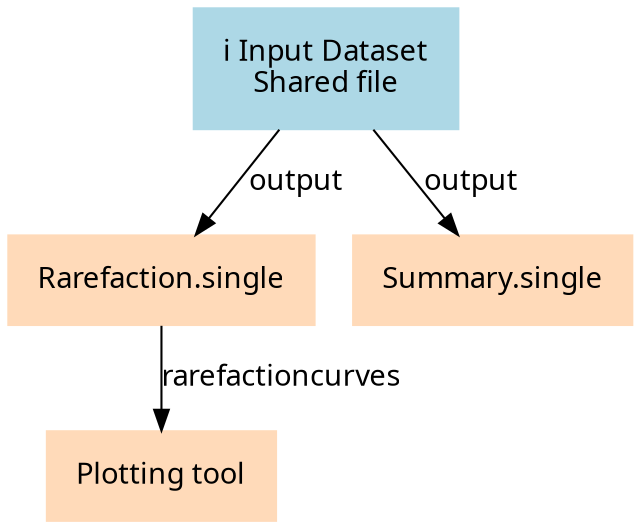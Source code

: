 digraph main {
  node [fontname="Atkinson Hyperlegible", shape=box, color=white,style=filled,color=peachpuff,margin="0.2,0.2"];
  edge [fontname="Atkinson Hyperlegible"];
  0[color=lightblue,label="ℹ️ Input Dataset\nShared file"]
  1[label="Rarefaction.single"]
  0 -> 1 [label="output"]
  2[label="Summary.single"]
  0 -> 2 [label="output"]
  3[label="Plotting tool"]
  1 -> 3 [label="rarefactioncurves"]
}